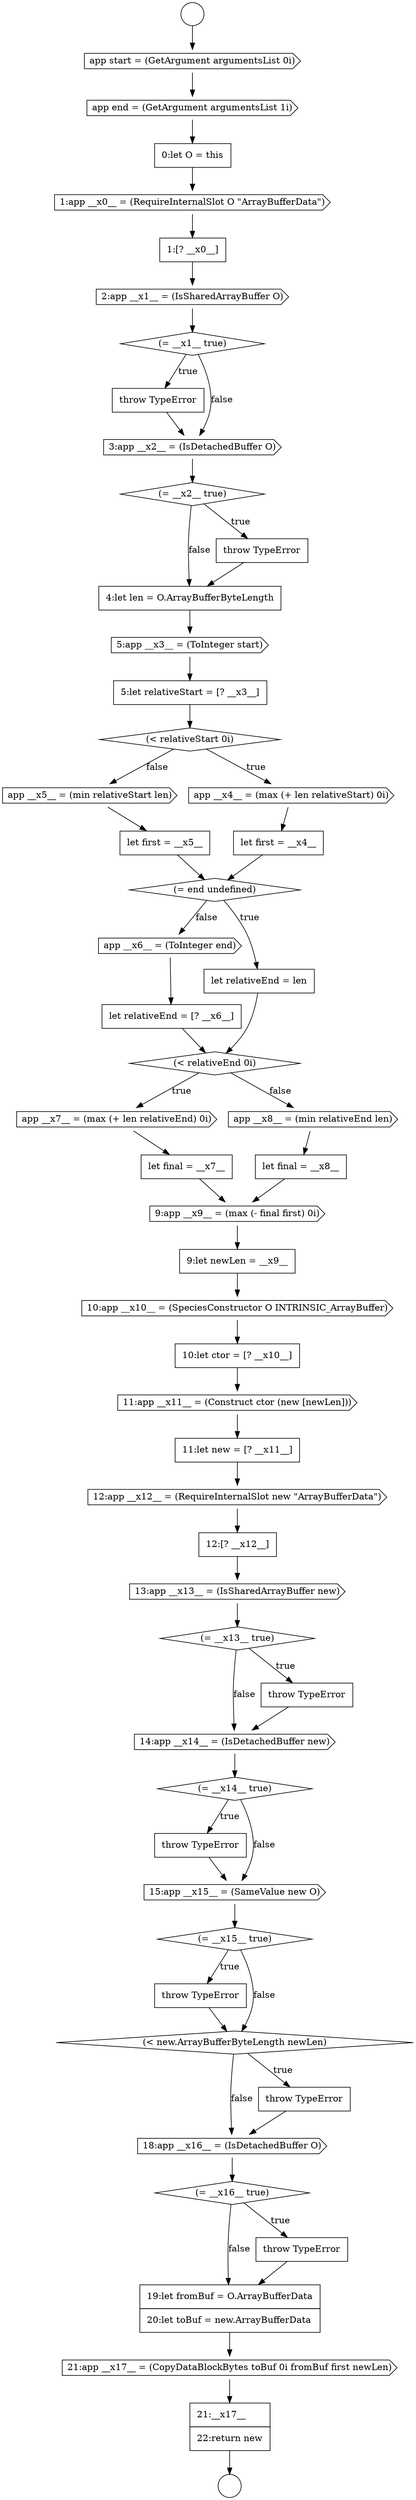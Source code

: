 digraph {
  node17175 [shape=none, margin=0, label=<<font color="black">
    <table border="0" cellborder="1" cellspacing="0" cellpadding="10">
      <tr><td align="left">let final = __x7__</td></tr>
    </table>
  </font>> color="black" fillcolor="white" style=filled]
  node17194 [shape=none, margin=0, label=<<font color="black">
    <table border="0" cellborder="1" cellspacing="0" cellpadding="10">
      <tr><td align="left">throw TypeError</td></tr>
    </table>
  </font>> color="black" fillcolor="white" style=filled]
  node17189 [shape=cds, label=<<font color="black">14:app __x14__ = (IsDetachedBuffer new)</font>> color="black" fillcolor="white" style=filled]
  node17157 [shape=none, margin=0, label=<<font color="black">
    <table border="0" cellborder="1" cellspacing="0" cellpadding="10">
      <tr><td align="left">throw TypeError</td></tr>
    </table>
  </font>> color="black" fillcolor="white" style=filled]
  node17200 [shape=none, margin=0, label=<<font color="black">
    <table border="0" cellborder="1" cellspacing="0" cellpadding="10">
      <tr><td align="left">19:let fromBuf = O.ArrayBufferData</td></tr>
      <tr><td align="left">20:let toBuf = new.ArrayBufferData</td></tr>
    </table>
  </font>> color="black" fillcolor="white" style=filled]
  node17174 [shape=cds, label=<<font color="black">app __x7__ = (max (+ len relativeEnd) 0i)</font>> color="black" fillcolor="white" style=filled]
  node17179 [shape=none, margin=0, label=<<font color="black">
    <table border="0" cellborder="1" cellspacing="0" cellpadding="10">
      <tr><td align="left">9:let newLen = __x9__</td></tr>
    </table>
  </font>> color="black" fillcolor="white" style=filled]
  node17169 [shape=diamond, label=<<font color="black">(= end undefined)</font>> color="black" fillcolor="white" style=filled]
  node17166 [shape=none, margin=0, label=<<font color="black">
    <table border="0" cellborder="1" cellspacing="0" cellpadding="10">
      <tr><td align="left">let first = __x4__</td></tr>
    </table>
  </font>> color="black" fillcolor="white" style=filled]
  node17155 [shape=cds, label=<<font color="black">2:app __x1__ = (IsSharedArrayBuffer O)</font>> color="black" fillcolor="white" style=filled]
  node17184 [shape=cds, label=<<font color="black">12:app __x12__ = (RequireInternalSlot new &quot;ArrayBufferData&quot;)</font>> color="black" fillcolor="white" style=filled]
  node17201 [shape=cds, label=<<font color="black">21:app __x17__ = (CopyDataBlockBytes toBuf 0i fromBuf first newLen)</font>> color="black" fillcolor="white" style=filled]
  node17167 [shape=cds, label=<<font color="black">app __x5__ = (min relativeStart len)</font>> color="black" fillcolor="white" style=filled]
  node17164 [shape=diamond, label=<<font color="black">(&lt; relativeStart 0i)</font>> color="black" fillcolor="white" style=filled]
  node17202 [shape=none, margin=0, label=<<font color="black">
    <table border="0" cellborder="1" cellspacing="0" cellpadding="10">
      <tr><td align="left">21:__x17__</td></tr>
      <tr><td align="left">22:return new</td></tr>
    </table>
  </font>> color="black" fillcolor="white" style=filled]
  node17158 [shape=cds, label=<<font color="black">3:app __x2__ = (IsDetachedBuffer O)</font>> color="black" fillcolor="white" style=filled]
  node17197 [shape=cds, label=<<font color="black">18:app __x16__ = (IsDetachedBuffer O)</font>> color="black" fillcolor="white" style=filled]
  node17168 [shape=none, margin=0, label=<<font color="black">
    <table border="0" cellborder="1" cellspacing="0" cellpadding="10">
      <tr><td align="left">let first = __x5__</td></tr>
    </table>
  </font>> color="black" fillcolor="white" style=filled]
  node17149 [shape=circle label=" " color="black" fillcolor="white" style=filled]
  node17154 [shape=none, margin=0, label=<<font color="black">
    <table border="0" cellborder="1" cellspacing="0" cellpadding="10">
      <tr><td align="left">1:[? __x0__]</td></tr>
    </table>
  </font>> color="black" fillcolor="white" style=filled]
  node17181 [shape=none, margin=0, label=<<font color="black">
    <table border="0" cellborder="1" cellspacing="0" cellpadding="10">
      <tr><td align="left">10:let ctor = [? __x10__]</td></tr>
    </table>
  </font>> color="black" fillcolor="white" style=filled]
  node17171 [shape=cds, label=<<font color="black">app __x6__ = (ToInteger end)</font>> color="black" fillcolor="white" style=filled]
  node17161 [shape=none, margin=0, label=<<font color="black">
    <table border="0" cellborder="1" cellspacing="0" cellpadding="10">
      <tr><td align="left">4:let len = O.ArrayBufferByteLength</td></tr>
    </table>
  </font>> color="black" fillcolor="white" style=filled]
  node17178 [shape=cds, label=<<font color="black">9:app __x9__ = (max (- final first) 0i)</font>> color="black" fillcolor="white" style=filled]
  node17193 [shape=diamond, label=<<font color="black">(= __x15__ true)</font>> color="black" fillcolor="white" style=filled]
  node17196 [shape=none, margin=0, label=<<font color="black">
    <table border="0" cellborder="1" cellspacing="0" cellpadding="10">
      <tr><td align="left">throw TypeError</td></tr>
    </table>
  </font>> color="black" fillcolor="white" style=filled]
  node17165 [shape=cds, label=<<font color="black">app __x4__ = (max (+ len relativeStart) 0i)</font>> color="black" fillcolor="white" style=filled]
  node17170 [shape=none, margin=0, label=<<font color="black">
    <table border="0" cellborder="1" cellspacing="0" cellpadding="10">
      <tr><td align="left">let relativeEnd = len</td></tr>
    </table>
  </font>> color="black" fillcolor="white" style=filled]
  node17186 [shape=cds, label=<<font color="black">13:app __x13__ = (IsSharedArrayBuffer new)</font>> color="black" fillcolor="white" style=filled]
  node17182 [shape=cds, label=<<font color="black">11:app __x11__ = (Construct ctor (new [newLen]))</font>> color="black" fillcolor="white" style=filled]
  node17190 [shape=diamond, label=<<font color="black">(= __x14__ true)</font>> color="black" fillcolor="white" style=filled]
  node17150 [shape=cds, label=<<font color="black">app start = (GetArgument argumentsList 0i)</font>> color="black" fillcolor="white" style=filled]
  node17160 [shape=none, margin=0, label=<<font color="black">
    <table border="0" cellborder="1" cellspacing="0" cellpadding="10">
      <tr><td align="left">throw TypeError</td></tr>
    </table>
  </font>> color="black" fillcolor="white" style=filled]
  node17199 [shape=none, margin=0, label=<<font color="black">
    <table border="0" cellborder="1" cellspacing="0" cellpadding="10">
      <tr><td align="left">throw TypeError</td></tr>
    </table>
  </font>> color="black" fillcolor="white" style=filled]
  node17162 [shape=cds, label=<<font color="black">5:app __x3__ = (ToInteger start)</font>> color="black" fillcolor="white" style=filled]
  node17173 [shape=diamond, label=<<font color="black">(&lt; relativeEnd 0i)</font>> color="black" fillcolor="white" style=filled]
  node17183 [shape=none, margin=0, label=<<font color="black">
    <table border="0" cellborder="1" cellspacing="0" cellpadding="10">
      <tr><td align="left">11:let new = [? __x11__]</td></tr>
    </table>
  </font>> color="black" fillcolor="white" style=filled]
  node17191 [shape=none, margin=0, label=<<font color="black">
    <table border="0" cellborder="1" cellspacing="0" cellpadding="10">
      <tr><td align="left">throw TypeError</td></tr>
    </table>
  </font>> color="black" fillcolor="white" style=filled]
  node17163 [shape=none, margin=0, label=<<font color="black">
    <table border="0" cellborder="1" cellspacing="0" cellpadding="10">
      <tr><td align="left">5:let relativeStart = [? __x3__]</td></tr>
    </table>
  </font>> color="black" fillcolor="white" style=filled]
  node17151 [shape=cds, label=<<font color="black">app end = (GetArgument argumentsList 1i)</font>> color="black" fillcolor="white" style=filled]
  node17156 [shape=diamond, label=<<font color="black">(= __x1__ true)</font>> color="black" fillcolor="white" style=filled]
  node17187 [shape=diamond, label=<<font color="black">(= __x13__ true)</font>> color="black" fillcolor="white" style=filled]
  node17176 [shape=cds, label=<<font color="black">app __x8__ = (min relativeEnd len)</font>> color="black" fillcolor="white" style=filled]
  node17148 [shape=circle label=" " color="black" fillcolor="white" style=filled]
  node17188 [shape=none, margin=0, label=<<font color="black">
    <table border="0" cellborder="1" cellspacing="0" cellpadding="10">
      <tr><td align="left">throw TypeError</td></tr>
    </table>
  </font>> color="black" fillcolor="white" style=filled]
  node17180 [shape=cds, label=<<font color="black">10:app __x10__ = (SpeciesConstructor O INTRINSIC_ArrayBuffer)</font>> color="black" fillcolor="white" style=filled]
  node17152 [shape=none, margin=0, label=<<font color="black">
    <table border="0" cellborder="1" cellspacing="0" cellpadding="10">
      <tr><td align="left">0:let O = this</td></tr>
    </table>
  </font>> color="black" fillcolor="white" style=filled]
  node17185 [shape=none, margin=0, label=<<font color="black">
    <table border="0" cellborder="1" cellspacing="0" cellpadding="10">
      <tr><td align="left">12:[? __x12__]</td></tr>
    </table>
  </font>> color="black" fillcolor="white" style=filled]
  node17195 [shape=diamond, label=<<font color="black">(&lt; new.ArrayBufferByteLength newLen)</font>> color="black" fillcolor="white" style=filled]
  node17198 [shape=diamond, label=<<font color="black">(= __x16__ true)</font>> color="black" fillcolor="white" style=filled]
  node17153 [shape=cds, label=<<font color="black">1:app __x0__ = (RequireInternalSlot O &quot;ArrayBufferData&quot;)</font>> color="black" fillcolor="white" style=filled]
  node17159 [shape=diamond, label=<<font color="black">(= __x2__ true)</font>> color="black" fillcolor="white" style=filled]
  node17192 [shape=cds, label=<<font color="black">15:app __x15__ = (SameValue new O)</font>> color="black" fillcolor="white" style=filled]
  node17172 [shape=none, margin=0, label=<<font color="black">
    <table border="0" cellborder="1" cellspacing="0" cellpadding="10">
      <tr><td align="left">let relativeEnd = [? __x6__]</td></tr>
    </table>
  </font>> color="black" fillcolor="white" style=filled]
  node17177 [shape=none, margin=0, label=<<font color="black">
    <table border="0" cellborder="1" cellspacing="0" cellpadding="10">
      <tr><td align="left">let final = __x8__</td></tr>
    </table>
  </font>> color="black" fillcolor="white" style=filled]
  node17200 -> node17201 [ color="black"]
  node17179 -> node17180 [ color="black"]
  node17161 -> node17162 [ color="black"]
  node17184 -> node17185 [ color="black"]
  node17176 -> node17177 [ color="black"]
  node17201 -> node17202 [ color="black"]
  node17199 -> node17200 [ color="black"]
  node17172 -> node17173 [ color="black"]
  node17180 -> node17181 [ color="black"]
  node17164 -> node17165 [label=<<font color="black">true</font>> color="black"]
  node17164 -> node17167 [label=<<font color="black">false</font>> color="black"]
  node17156 -> node17157 [label=<<font color="black">true</font>> color="black"]
  node17156 -> node17158 [label=<<font color="black">false</font>> color="black"]
  node17182 -> node17183 [ color="black"]
  node17167 -> node17168 [ color="black"]
  node17178 -> node17179 [ color="black"]
  node17168 -> node17169 [ color="black"]
  node17188 -> node17189 [ color="black"]
  node17165 -> node17166 [ color="black"]
  node17193 -> node17194 [label=<<font color="black">true</font>> color="black"]
  node17193 -> node17195 [label=<<font color="black">false</font>> color="black"]
  node17169 -> node17170 [label=<<font color="black">true</font>> color="black"]
  node17169 -> node17171 [label=<<font color="black">false</font>> color="black"]
  node17155 -> node17156 [ color="black"]
  node17170 -> node17173 [ color="black"]
  node17148 -> node17150 [ color="black"]
  node17190 -> node17191 [label=<<font color="black">true</font>> color="black"]
  node17190 -> node17192 [label=<<font color="black">false</font>> color="black"]
  node17183 -> node17184 [ color="black"]
  node17185 -> node17186 [ color="black"]
  node17158 -> node17159 [ color="black"]
  node17198 -> node17199 [label=<<font color="black">true</font>> color="black"]
  node17198 -> node17200 [label=<<font color="black">false</font>> color="black"]
  node17153 -> node17154 [ color="black"]
  node17166 -> node17169 [ color="black"]
  node17151 -> node17152 [ color="black"]
  node17157 -> node17158 [ color="black"]
  node17202 -> node17149 [ color="black"]
  node17189 -> node17190 [ color="black"]
  node17163 -> node17164 [ color="black"]
  node17150 -> node17151 [ color="black"]
  node17196 -> node17197 [ color="black"]
  node17177 -> node17178 [ color="black"]
  node17171 -> node17172 [ color="black"]
  node17195 -> node17196 [label=<<font color="black">true</font>> color="black"]
  node17195 -> node17197 [label=<<font color="black">false</font>> color="black"]
  node17186 -> node17187 [ color="black"]
  node17173 -> node17174 [label=<<font color="black">true</font>> color="black"]
  node17173 -> node17176 [label=<<font color="black">false</font>> color="black"]
  node17197 -> node17198 [ color="black"]
  node17194 -> node17195 [ color="black"]
  node17191 -> node17192 [ color="black"]
  node17187 -> node17188 [label=<<font color="black">true</font>> color="black"]
  node17187 -> node17189 [label=<<font color="black">false</font>> color="black"]
  node17159 -> node17160 [label=<<font color="black">true</font>> color="black"]
  node17159 -> node17161 [label=<<font color="black">false</font>> color="black"]
  node17192 -> node17193 [ color="black"]
  node17160 -> node17161 [ color="black"]
  node17154 -> node17155 [ color="black"]
  node17175 -> node17178 [ color="black"]
  node17174 -> node17175 [ color="black"]
  node17152 -> node17153 [ color="black"]
  node17181 -> node17182 [ color="black"]
  node17162 -> node17163 [ color="black"]
}
